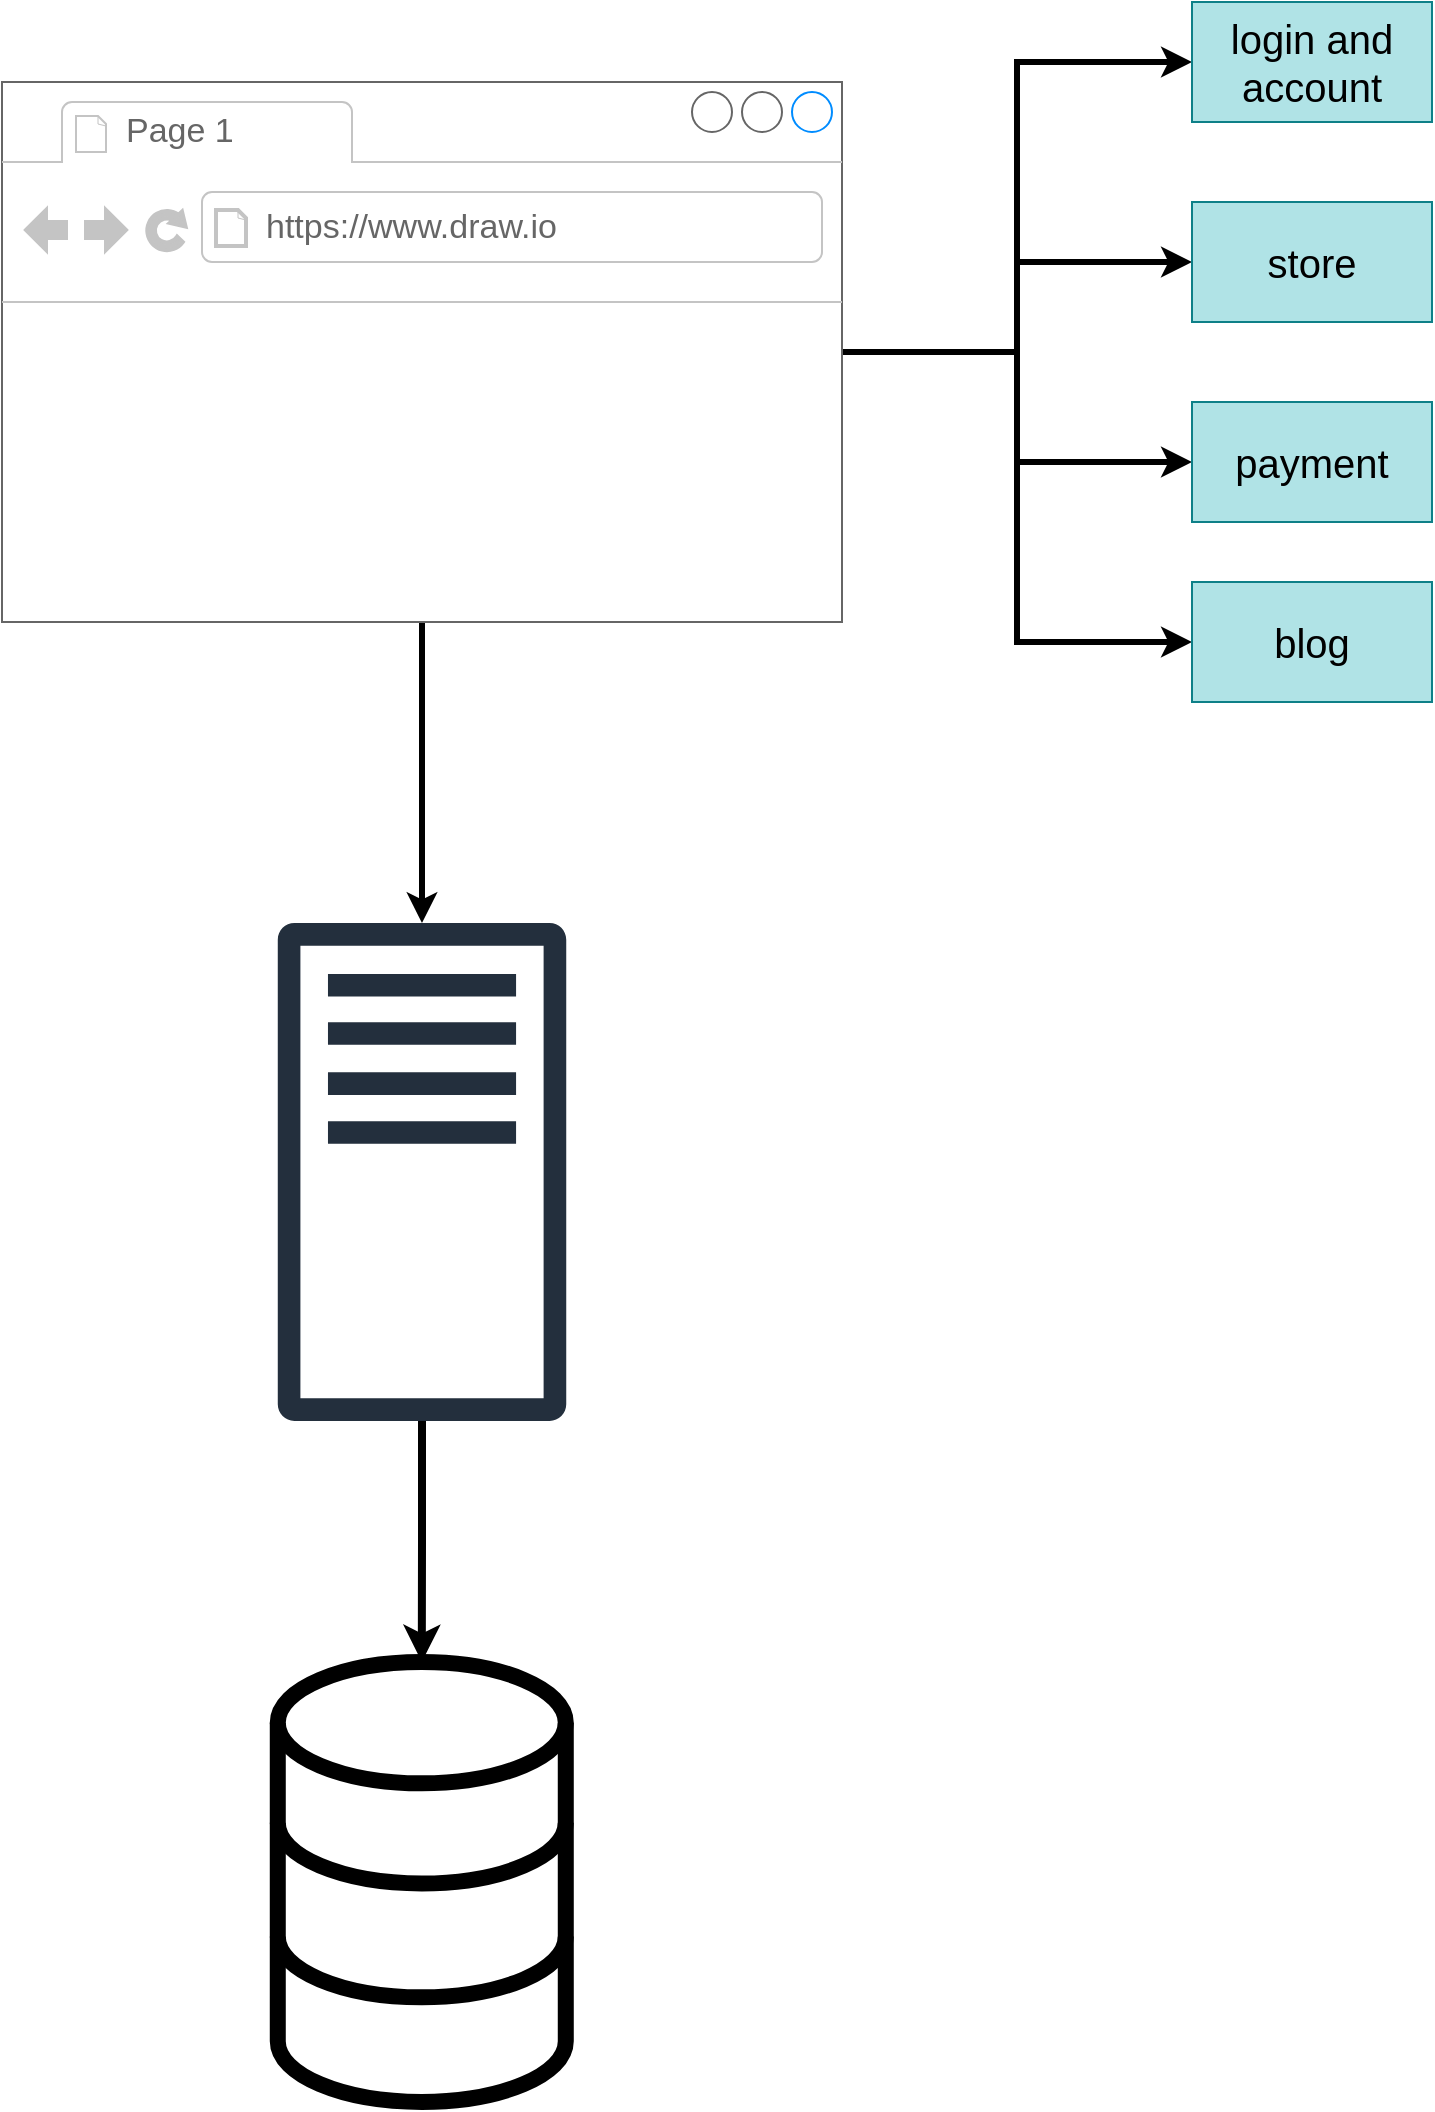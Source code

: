 <mxfile version="22.1.2" type="device">
  <diagram name="Page-1" id="DR1VbXGBRfW4ymxS6Q6l">
    <mxGraphModel dx="3742" dy="2145" grid="1" gridSize="10" guides="1" tooltips="1" connect="1" arrows="1" fold="1" page="1" pageScale="1" pageWidth="850" pageHeight="1100" math="0" shadow="0">
      <root>
        <mxCell id="0" />
        <mxCell id="1" parent="0" />
        <mxCell id="kQpx8t5fZ30krPugMS4W-12" style="edgeStyle=orthogonalEdgeStyle;rounded=0;orthogonalLoop=1;jettySize=auto;html=1;entryX=0;entryY=0.5;entryDx=0;entryDy=0;strokeWidth=3;" edge="1" parent="1" source="kQpx8t5fZ30krPugMS4W-1" target="kQpx8t5fZ30krPugMS4W-8">
          <mxGeometry relative="1" as="geometry" />
        </mxCell>
        <mxCell id="kQpx8t5fZ30krPugMS4W-13" style="edgeStyle=orthogonalEdgeStyle;rounded=0;orthogonalLoop=1;jettySize=auto;html=1;entryX=0;entryY=0.5;entryDx=0;entryDy=0;strokeWidth=3;" edge="1" parent="1" source="kQpx8t5fZ30krPugMS4W-1" target="kQpx8t5fZ30krPugMS4W-9">
          <mxGeometry relative="1" as="geometry" />
        </mxCell>
        <mxCell id="kQpx8t5fZ30krPugMS4W-14" style="edgeStyle=orthogonalEdgeStyle;rounded=0;orthogonalLoop=1;jettySize=auto;html=1;strokeWidth=3;" edge="1" parent="1" source="kQpx8t5fZ30krPugMS4W-1" target="kQpx8t5fZ30krPugMS4W-10">
          <mxGeometry relative="1" as="geometry" />
        </mxCell>
        <mxCell id="kQpx8t5fZ30krPugMS4W-15" style="edgeStyle=orthogonalEdgeStyle;rounded=0;orthogonalLoop=1;jettySize=auto;html=1;strokeWidth=3;" edge="1" parent="1" source="kQpx8t5fZ30krPugMS4W-1" target="kQpx8t5fZ30krPugMS4W-11">
          <mxGeometry relative="1" as="geometry" />
        </mxCell>
        <mxCell id="kQpx8t5fZ30krPugMS4W-16" style="edgeStyle=orthogonalEdgeStyle;rounded=0;orthogonalLoop=1;jettySize=auto;html=1;strokeWidth=3;" edge="1" parent="1" source="kQpx8t5fZ30krPugMS4W-1" target="kQpx8t5fZ30krPugMS4W-4">
          <mxGeometry relative="1" as="geometry" />
        </mxCell>
        <mxCell id="kQpx8t5fZ30krPugMS4W-1" value="" style="strokeWidth=1;shadow=0;dashed=0;align=center;html=1;shape=mxgraph.mockup.containers.browserWindow;rSize=0;strokeColor=#666666;strokeColor2=#008cff;strokeColor3=#c4c4c4;mainText=,;recursiveResize=0;" vertex="1" parent="1">
          <mxGeometry x="185" y="70" width="420" height="270" as="geometry" />
        </mxCell>
        <mxCell id="kQpx8t5fZ30krPugMS4W-2" value="Page 1" style="strokeWidth=1;shadow=0;dashed=0;align=center;html=1;shape=mxgraph.mockup.containers.anchor;fontSize=17;fontColor=#666666;align=left;whiteSpace=wrap;" vertex="1" parent="kQpx8t5fZ30krPugMS4W-1">
          <mxGeometry x="60" y="12" width="110" height="26" as="geometry" />
        </mxCell>
        <mxCell id="kQpx8t5fZ30krPugMS4W-3" value="https://www.draw.io" style="strokeWidth=1;shadow=0;dashed=0;align=center;html=1;shape=mxgraph.mockup.containers.anchor;rSize=0;fontSize=17;fontColor=#666666;align=left;" vertex="1" parent="kQpx8t5fZ30krPugMS4W-1">
          <mxGeometry x="130" y="60" width="250" height="26" as="geometry" />
        </mxCell>
        <mxCell id="kQpx8t5fZ30krPugMS4W-17" style="edgeStyle=orthogonalEdgeStyle;rounded=0;orthogonalLoop=1;jettySize=auto;html=1;strokeWidth=4;" edge="1" parent="1" source="kQpx8t5fZ30krPugMS4W-4" target="kQpx8t5fZ30krPugMS4W-7">
          <mxGeometry relative="1" as="geometry" />
        </mxCell>
        <mxCell id="kQpx8t5fZ30krPugMS4W-4" value="" style="sketch=0;outlineConnect=0;fontColor=#232F3E;gradientColor=none;fillColor=#232F3D;strokeColor=none;dashed=0;verticalLabelPosition=bottom;verticalAlign=top;align=center;html=1;fontSize=12;fontStyle=0;aspect=fixed;pointerEvents=1;shape=mxgraph.aws4.traditional_server;" vertex="1" parent="1">
          <mxGeometry x="322.89" y="490" width="144.23" height="250" as="geometry" />
        </mxCell>
        <mxCell id="kQpx8t5fZ30krPugMS4W-7" value="" style="html=1;verticalLabelPosition=bottom;align=center;labelBackgroundColor=#ffffff;verticalAlign=top;strokeWidth=8;strokeColor=#000000;shadow=0;dashed=0;shape=mxgraph.ios7.icons.data;" vertex="1" parent="1">
          <mxGeometry x="322.89" y="860" width="144" height="220" as="geometry" />
        </mxCell>
        <mxCell id="kQpx8t5fZ30krPugMS4W-8" value="&lt;font style=&quot;font-size: 20px;&quot;&gt;login and account&lt;/font&gt;" style="rounded=0;whiteSpace=wrap;html=1;fillColor=#b0e3e6;strokeColor=#0e8088;" vertex="1" parent="1">
          <mxGeometry x="780" y="30" width="120" height="60" as="geometry" />
        </mxCell>
        <mxCell id="kQpx8t5fZ30krPugMS4W-9" value="&lt;font style=&quot;font-size: 20px;&quot;&gt;store&lt;/font&gt;" style="rounded=0;whiteSpace=wrap;html=1;fillColor=#b0e3e6;strokeColor=#0e8088;" vertex="1" parent="1">
          <mxGeometry x="780" y="130" width="120" height="60" as="geometry" />
        </mxCell>
        <mxCell id="kQpx8t5fZ30krPugMS4W-10" value="&lt;font style=&quot;font-size: 20px;&quot;&gt;payment&lt;/font&gt;" style="rounded=0;whiteSpace=wrap;html=1;fillColor=#b0e3e6;strokeColor=#0e8088;" vertex="1" parent="1">
          <mxGeometry x="780" y="230" width="120" height="60" as="geometry" />
        </mxCell>
        <mxCell id="kQpx8t5fZ30krPugMS4W-11" value="&lt;font style=&quot;font-size: 20px;&quot;&gt;blog&lt;/font&gt;" style="rounded=0;whiteSpace=wrap;html=1;fillColor=#b0e3e6;strokeColor=#0e8088;" vertex="1" parent="1">
          <mxGeometry x="780" y="320" width="120" height="60" as="geometry" />
        </mxCell>
      </root>
    </mxGraphModel>
  </diagram>
</mxfile>
